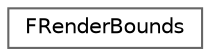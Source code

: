 digraph "Graphical Class Hierarchy"
{
 // INTERACTIVE_SVG=YES
 // LATEX_PDF_SIZE
  bgcolor="transparent";
  edge [fontname=Helvetica,fontsize=10,labelfontname=Helvetica,labelfontsize=10];
  node [fontname=Helvetica,fontsize=10,shape=box,height=0.2,width=0.4];
  rankdir="LR";
  Node0 [id="Node000000",label="FRenderBounds",height=0.2,width=0.4,color="grey40", fillcolor="white", style="filled",URL="$d5/da3/structFRenderBounds.html",tooltip=" "];
}

